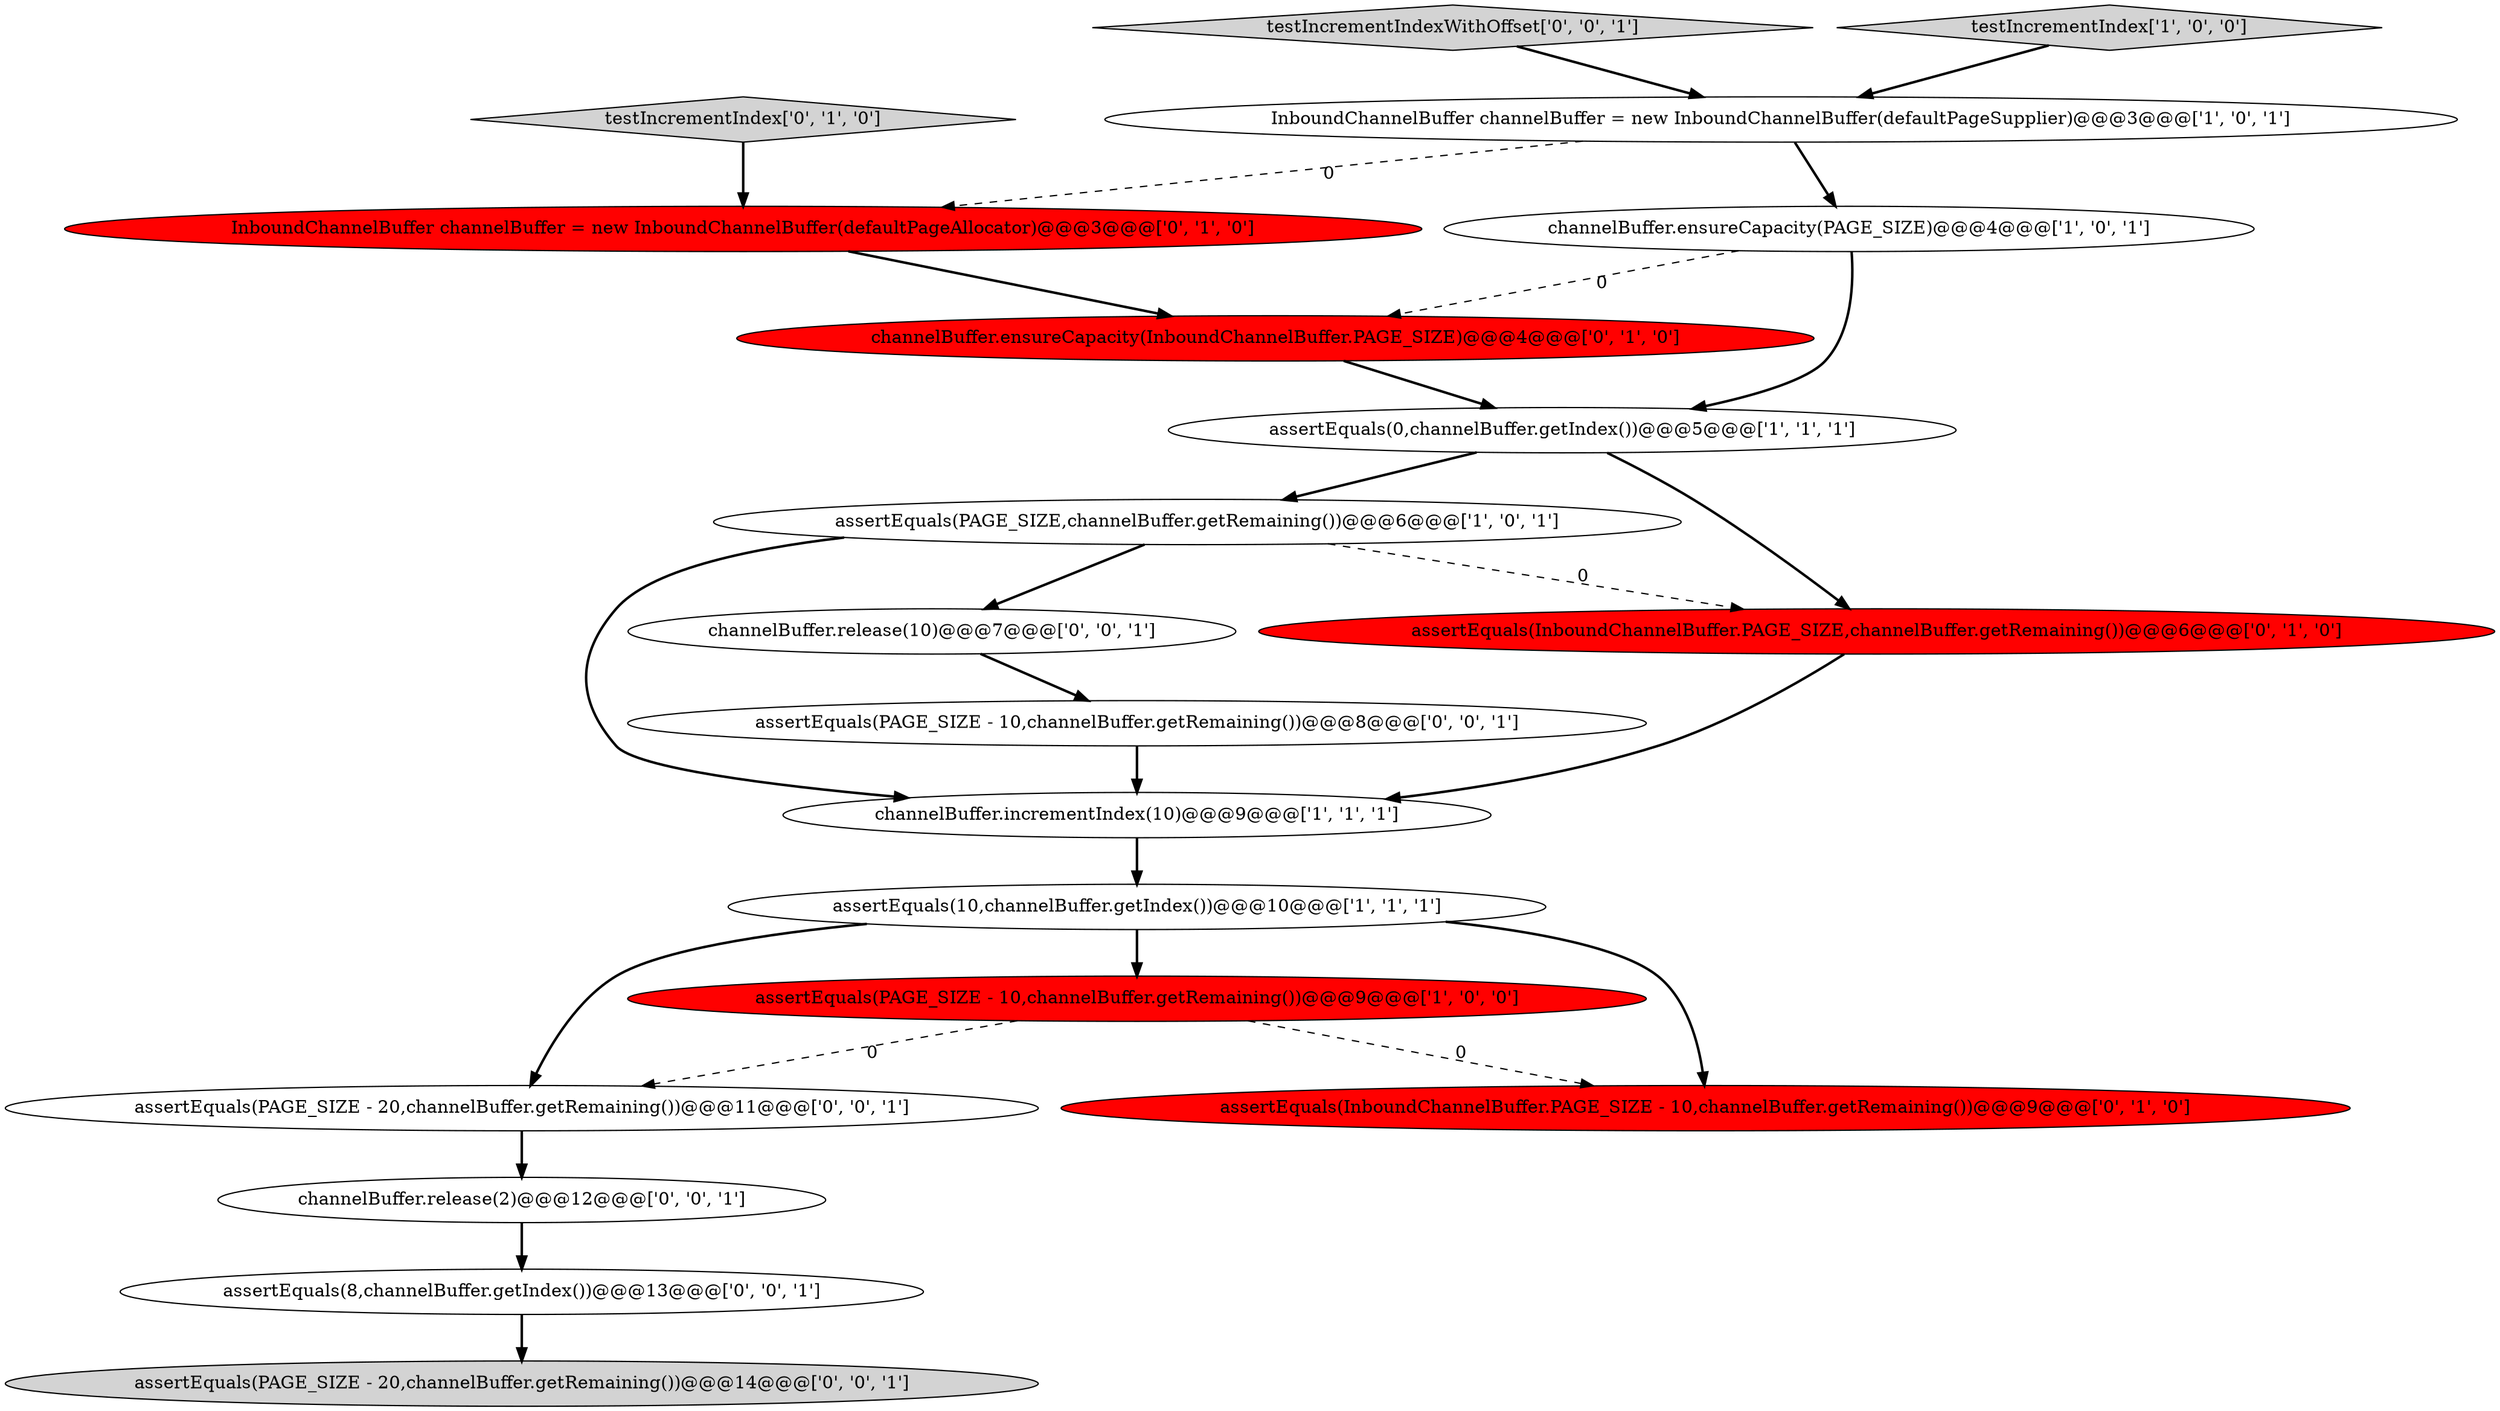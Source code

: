digraph {
17 [style = filled, label = "assertEquals(PAGE_SIZE - 20,channelBuffer.getRemaining())@@@14@@@['0', '0', '1']", fillcolor = lightgray, shape = ellipse image = "AAA0AAABBB3BBB"];
0 [style = filled, label = "assertEquals(PAGE_SIZE,channelBuffer.getRemaining())@@@6@@@['1', '0', '1']", fillcolor = white, shape = ellipse image = "AAA0AAABBB1BBB"];
9 [style = filled, label = "InboundChannelBuffer channelBuffer = new InboundChannelBuffer(defaultPageAllocator)@@@3@@@['0', '1', '0']", fillcolor = red, shape = ellipse image = "AAA1AAABBB2BBB"];
11 [style = filled, label = "assertEquals(InboundChannelBuffer.PAGE_SIZE,channelBuffer.getRemaining())@@@6@@@['0', '1', '0']", fillcolor = red, shape = ellipse image = "AAA1AAABBB2BBB"];
12 [style = filled, label = "testIncrementIndex['0', '1', '0']", fillcolor = lightgray, shape = diamond image = "AAA0AAABBB2BBB"];
13 [style = filled, label = "assertEquals(PAGE_SIZE - 10,channelBuffer.getRemaining())@@@8@@@['0', '0', '1']", fillcolor = white, shape = ellipse image = "AAA0AAABBB3BBB"];
6 [style = filled, label = "channelBuffer.incrementIndex(10)@@@9@@@['1', '1', '1']", fillcolor = white, shape = ellipse image = "AAA0AAABBB1BBB"];
15 [style = filled, label = "assertEquals(PAGE_SIZE - 20,channelBuffer.getRemaining())@@@11@@@['0', '0', '1']", fillcolor = white, shape = ellipse image = "AAA0AAABBB3BBB"];
5 [style = filled, label = "channelBuffer.ensureCapacity(PAGE_SIZE)@@@4@@@['1', '0', '1']", fillcolor = white, shape = ellipse image = "AAA0AAABBB1BBB"];
10 [style = filled, label = "channelBuffer.ensureCapacity(InboundChannelBuffer.PAGE_SIZE)@@@4@@@['0', '1', '0']", fillcolor = red, shape = ellipse image = "AAA1AAABBB2BBB"];
18 [style = filled, label = "testIncrementIndexWithOffset['0', '0', '1']", fillcolor = lightgray, shape = diamond image = "AAA0AAABBB3BBB"];
7 [style = filled, label = "assertEquals(PAGE_SIZE - 10,channelBuffer.getRemaining())@@@9@@@['1', '0', '0']", fillcolor = red, shape = ellipse image = "AAA1AAABBB1BBB"];
2 [style = filled, label = "InboundChannelBuffer channelBuffer = new InboundChannelBuffer(defaultPageSupplier)@@@3@@@['1', '0', '1']", fillcolor = white, shape = ellipse image = "AAA0AAABBB1BBB"];
14 [style = filled, label = "assertEquals(8,channelBuffer.getIndex())@@@13@@@['0', '0', '1']", fillcolor = white, shape = ellipse image = "AAA0AAABBB3BBB"];
1 [style = filled, label = "testIncrementIndex['1', '0', '0']", fillcolor = lightgray, shape = diamond image = "AAA0AAABBB1BBB"];
8 [style = filled, label = "assertEquals(InboundChannelBuffer.PAGE_SIZE - 10,channelBuffer.getRemaining())@@@9@@@['0', '1', '0']", fillcolor = red, shape = ellipse image = "AAA1AAABBB2BBB"];
4 [style = filled, label = "assertEquals(0,channelBuffer.getIndex())@@@5@@@['1', '1', '1']", fillcolor = white, shape = ellipse image = "AAA0AAABBB1BBB"];
3 [style = filled, label = "assertEquals(10,channelBuffer.getIndex())@@@10@@@['1', '1', '1']", fillcolor = white, shape = ellipse image = "AAA0AAABBB1BBB"];
19 [style = filled, label = "channelBuffer.release(10)@@@7@@@['0', '0', '1']", fillcolor = white, shape = ellipse image = "AAA0AAABBB3BBB"];
16 [style = filled, label = "channelBuffer.release(2)@@@12@@@['0', '0', '1']", fillcolor = white, shape = ellipse image = "AAA0AAABBB3BBB"];
6->3 [style = bold, label=""];
0->6 [style = bold, label=""];
0->19 [style = bold, label=""];
11->6 [style = bold, label=""];
7->8 [style = dashed, label="0"];
14->17 [style = bold, label=""];
0->11 [style = dashed, label="0"];
3->15 [style = bold, label=""];
9->10 [style = bold, label=""];
18->2 [style = bold, label=""];
12->9 [style = bold, label=""];
15->16 [style = bold, label=""];
4->0 [style = bold, label=""];
19->13 [style = bold, label=""];
5->10 [style = dashed, label="0"];
3->7 [style = bold, label=""];
2->9 [style = dashed, label="0"];
3->8 [style = bold, label=""];
5->4 [style = bold, label=""];
10->4 [style = bold, label=""];
7->15 [style = dashed, label="0"];
16->14 [style = bold, label=""];
1->2 [style = bold, label=""];
13->6 [style = bold, label=""];
4->11 [style = bold, label=""];
2->5 [style = bold, label=""];
}
